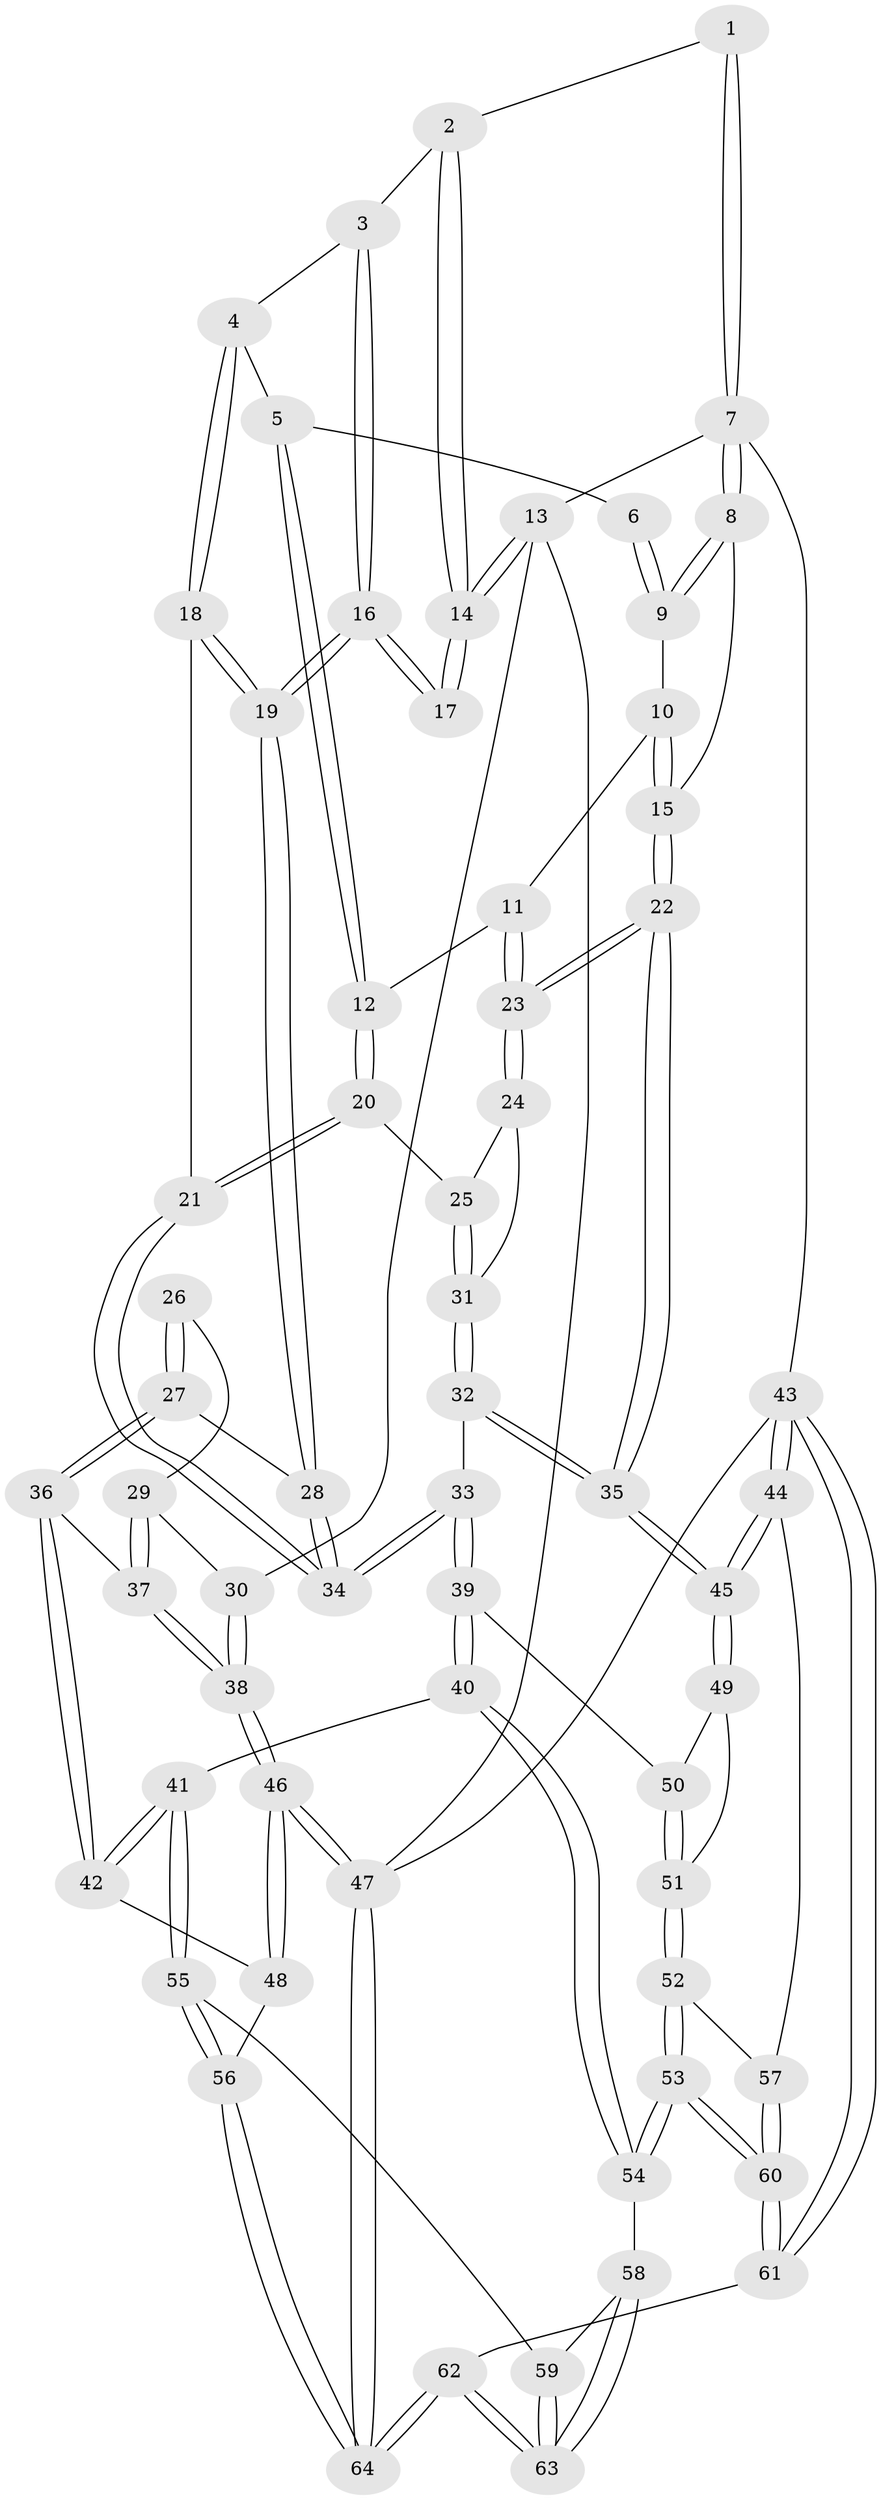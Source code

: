 // Generated by graph-tools (version 1.1) at 2025/50/03/09/25 03:50:57]
// undirected, 64 vertices, 157 edges
graph export_dot {
graph [start="1"]
  node [color=gray90,style=filled];
  1 [pos="+0.7748694971772124+0"];
  2 [pos="+0.4471889583245011+0"];
  3 [pos="+0.45631656619281513+0"];
  4 [pos="+0.5871099523879673+0.12155636366336683"];
  5 [pos="+0.7563391845586649+0"];
  6 [pos="+0.7630949388714844+0"];
  7 [pos="+1+0"];
  8 [pos="+1+0"];
  9 [pos="+0.8409254026573831+0.0716758700153346"];
  10 [pos="+0.8154897500098294+0.11731550676549377"];
  11 [pos="+0.7457150968170481+0.16154988132613074"];
  12 [pos="+0.7307252602407088+0.160986126109288"];
  13 [pos="+0+0"];
  14 [pos="+0+0"];
  15 [pos="+1+0.1680490198180455"];
  16 [pos="+0.3231649037570463+0.18108655505512297"];
  17 [pos="+0.030931766839684325+0.031155156248445264"];
  18 [pos="+0.5883135296378588+0.12335569561920187"];
  19 [pos="+0.33479002347684506+0.30523637438842494"];
  20 [pos="+0.6667127807806581+0.19196104315222104"];
  21 [pos="+0.6503725892731772+0.1908393220534986"];
  22 [pos="+1+0.3644145734646044"];
  23 [pos="+1+0.3249583888251356"];
  24 [pos="+0.8450739461136574+0.3077965225779556"];
  25 [pos="+0.667197266703066+0.19285689792335614"];
  26 [pos="+0.0885922504313613+0.21193932193986276"];
  27 [pos="+0.2996822451006832+0.3336542914728444"];
  28 [pos="+0.33469318497257716+0.31534244987449933"];
  29 [pos="+0.06326674944656775+0.3097954149296177"];
  30 [pos="+0+0.24994032383299186"];
  31 [pos="+0.7232847890659233+0.30203919686692826"];
  32 [pos="+0.7364029416856537+0.4551451278597602"];
  33 [pos="+0.5478457924428894+0.529612784388376"];
  34 [pos="+0.48329299003562254+0.3994148391446415"];
  35 [pos="+1+0.4971522622501927"];
  36 [pos="+0.1943818542695334+0.42943011658899527"];
  37 [pos="+0.0990357348375002+0.3991015787792514"];
  38 [pos="+0+0.47896514763305614"];
  39 [pos="+0.5449587857339052+0.5455745146770051"];
  40 [pos="+0.5052086357463957+0.628444542892748"];
  41 [pos="+0.4052666645485778+0.6872374990923199"];
  42 [pos="+0.19383041664335737+0.543020022682837"];
  43 [pos="+1+1"];
  44 [pos="+1+0.8188851700513797"];
  45 [pos="+1+0.5539075441232763"];
  46 [pos="+0+0.6978843972491597"];
  47 [pos="+0+1"];
  48 [pos="+0.030966484248243182+0.6865103763481593"];
  49 [pos="+0.9730585785546969+0.6139449643951367"];
  50 [pos="+0.7184606198944538+0.6309225863473177"];
  51 [pos="+0.7687003995511688+0.7691111752996321"];
  52 [pos="+0.7533436552663699+0.7908691319063805"];
  53 [pos="+0.6874747635343654+0.826795261995677"];
  54 [pos="+0.6571365328350092+0.8149370684858925"];
  55 [pos="+0.37119909146763913+0.7550647645180764"];
  56 [pos="+0.22961844469766726+0.8354733402268194"];
  57 [pos="+0.8617473111294421+0.8556150222920454"];
  58 [pos="+0.6373190787275679+0.8315598107027405"];
  59 [pos="+0.4379411660579505+0.8836173749326212"];
  60 [pos="+0.7603475681123542+1"];
  61 [pos="+0.7722199295612254+1"];
  62 [pos="+0.4715203721714638+1"];
  63 [pos="+0.47666289303589593+1"];
  64 [pos="+0.11669570392285758+1"];
  1 -- 2;
  1 -- 7;
  1 -- 7;
  2 -- 3;
  2 -- 14;
  2 -- 14;
  3 -- 4;
  3 -- 16;
  3 -- 16;
  4 -- 5;
  4 -- 18;
  4 -- 18;
  5 -- 6;
  5 -- 12;
  5 -- 12;
  6 -- 9;
  6 -- 9;
  7 -- 8;
  7 -- 8;
  7 -- 13;
  7 -- 43;
  8 -- 9;
  8 -- 9;
  8 -- 15;
  9 -- 10;
  10 -- 11;
  10 -- 15;
  10 -- 15;
  11 -- 12;
  11 -- 23;
  11 -- 23;
  12 -- 20;
  12 -- 20;
  13 -- 14;
  13 -- 14;
  13 -- 30;
  13 -- 47;
  14 -- 17;
  14 -- 17;
  15 -- 22;
  15 -- 22;
  16 -- 17;
  16 -- 17;
  16 -- 19;
  16 -- 19;
  18 -- 19;
  18 -- 19;
  18 -- 21;
  19 -- 28;
  19 -- 28;
  20 -- 21;
  20 -- 21;
  20 -- 25;
  21 -- 34;
  21 -- 34;
  22 -- 23;
  22 -- 23;
  22 -- 35;
  22 -- 35;
  23 -- 24;
  23 -- 24;
  24 -- 25;
  24 -- 31;
  25 -- 31;
  25 -- 31;
  26 -- 27;
  26 -- 27;
  26 -- 29;
  27 -- 28;
  27 -- 36;
  27 -- 36;
  28 -- 34;
  28 -- 34;
  29 -- 30;
  29 -- 37;
  29 -- 37;
  30 -- 38;
  30 -- 38;
  31 -- 32;
  31 -- 32;
  32 -- 33;
  32 -- 35;
  32 -- 35;
  33 -- 34;
  33 -- 34;
  33 -- 39;
  33 -- 39;
  35 -- 45;
  35 -- 45;
  36 -- 37;
  36 -- 42;
  36 -- 42;
  37 -- 38;
  37 -- 38;
  38 -- 46;
  38 -- 46;
  39 -- 40;
  39 -- 40;
  39 -- 50;
  40 -- 41;
  40 -- 54;
  40 -- 54;
  41 -- 42;
  41 -- 42;
  41 -- 55;
  41 -- 55;
  42 -- 48;
  43 -- 44;
  43 -- 44;
  43 -- 61;
  43 -- 61;
  43 -- 47;
  44 -- 45;
  44 -- 45;
  44 -- 57;
  45 -- 49;
  45 -- 49;
  46 -- 47;
  46 -- 47;
  46 -- 48;
  46 -- 48;
  47 -- 64;
  47 -- 64;
  48 -- 56;
  49 -- 50;
  49 -- 51;
  50 -- 51;
  50 -- 51;
  51 -- 52;
  51 -- 52;
  52 -- 53;
  52 -- 53;
  52 -- 57;
  53 -- 54;
  53 -- 54;
  53 -- 60;
  53 -- 60;
  54 -- 58;
  55 -- 56;
  55 -- 56;
  55 -- 59;
  56 -- 64;
  56 -- 64;
  57 -- 60;
  57 -- 60;
  58 -- 59;
  58 -- 63;
  58 -- 63;
  59 -- 63;
  59 -- 63;
  60 -- 61;
  60 -- 61;
  61 -- 62;
  62 -- 63;
  62 -- 63;
  62 -- 64;
  62 -- 64;
}
